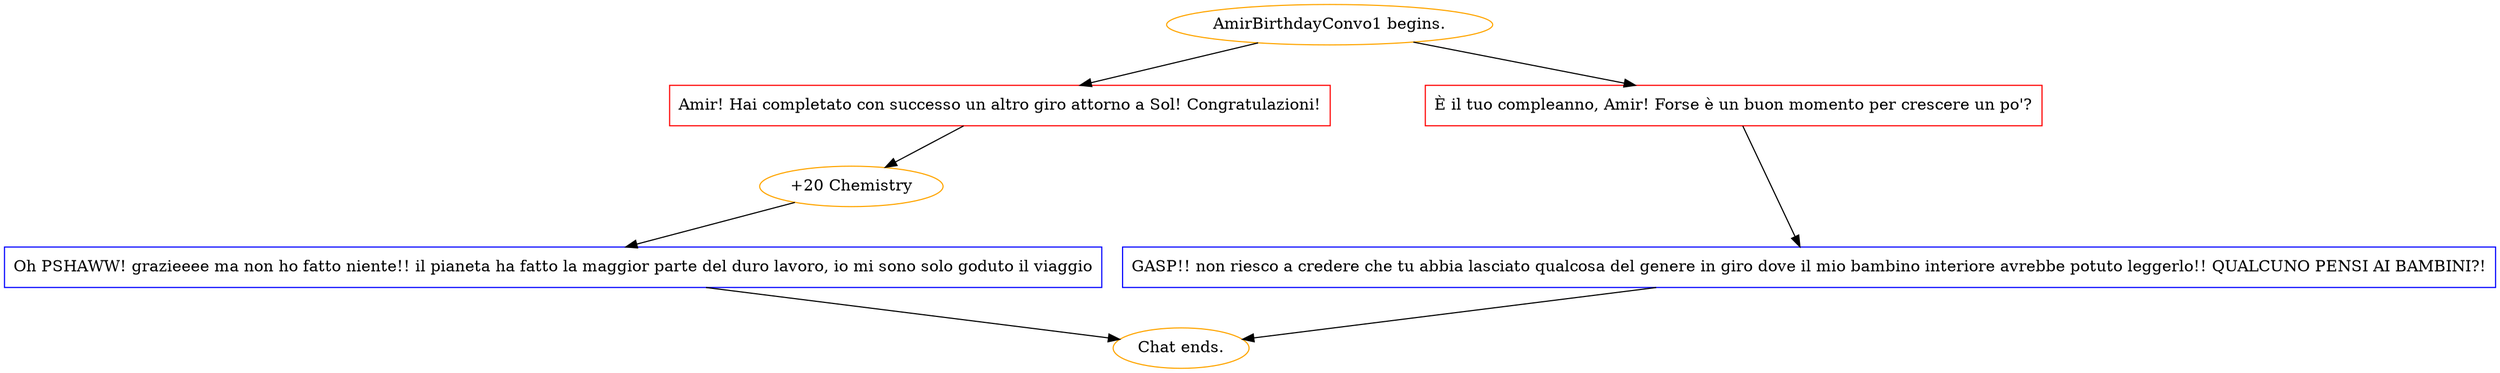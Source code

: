 digraph {
	"AmirBirthdayConvo1 begins." [color=orange];
		"AmirBirthdayConvo1 begins." -> j1079180906;
		"AmirBirthdayConvo1 begins." -> j2899977883;
	j1079180906 [label="Amir! Hai completato con successo un altro giro attorno a Sol! Congratulazioni!",shape=box,color=red];
		j1079180906 -> j1903308;
	j2899977883 [label="È il tuo compleanno, Amir! Forse è un buon momento per crescere un po'?",shape=box,color=red];
		j2899977883 -> j3397710567;
	j1903308 [label="+20 Chemistry",color=orange];
		j1903308 -> j1965254001;
	j3397710567 [label="GASP!! non riesco a credere che tu abbia lasciato qualcosa del genere in giro dove il mio bambino interiore avrebbe potuto leggerlo!! QUALCUNO PENSI AI BAMBINI?!",shape=box,color=blue];
		j3397710567 -> "Chat ends.";
	j1965254001 [label="Oh PSHAWW! grazieeee ma non ho fatto niente!! il pianeta ha fatto la maggior parte del duro lavoro, io mi sono solo goduto il viaggio",shape=box,color=blue];
		j1965254001 -> "Chat ends.";
	"Chat ends." [color=orange];
}